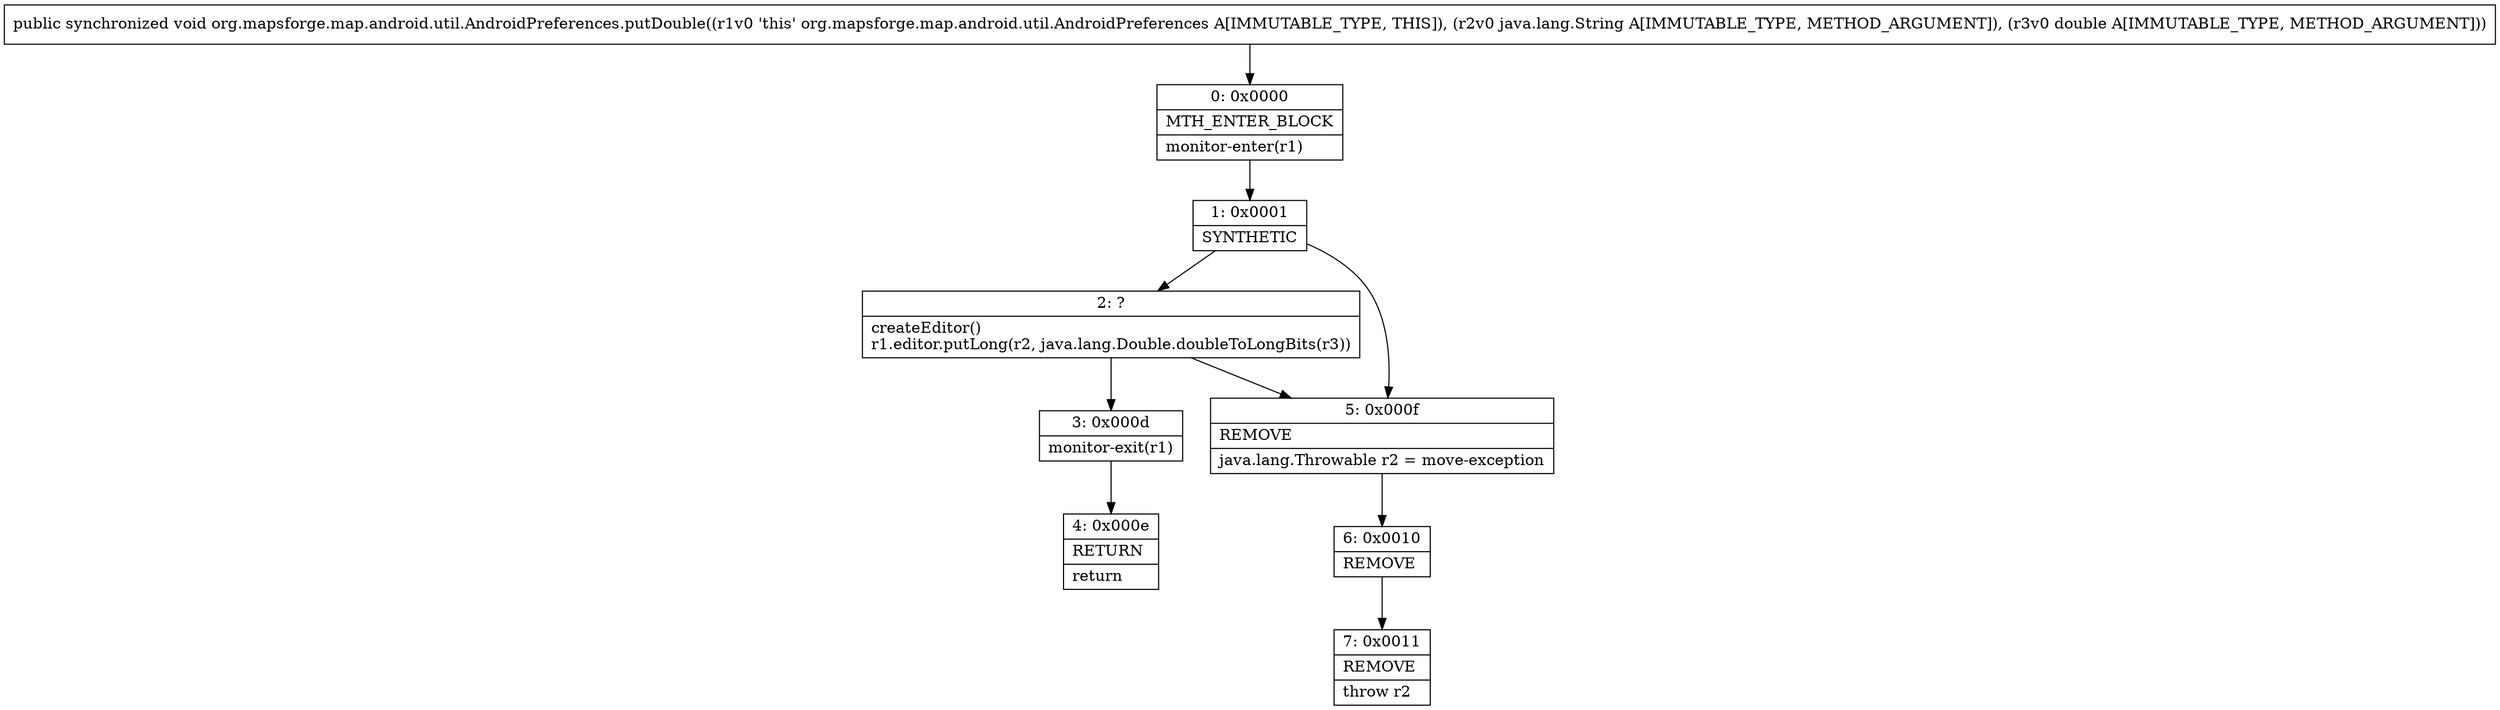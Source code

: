 digraph "CFG fororg.mapsforge.map.android.util.AndroidPreferences.putDouble(Ljava\/lang\/String;D)V" {
Node_0 [shape=record,label="{0\:\ 0x0000|MTH_ENTER_BLOCK\l|monitor\-enter(r1)\l}"];
Node_1 [shape=record,label="{1\:\ 0x0001|SYNTHETIC\l}"];
Node_2 [shape=record,label="{2\:\ ?|createEditor()\lr1.editor.putLong(r2, java.lang.Double.doubleToLongBits(r3))\l}"];
Node_3 [shape=record,label="{3\:\ 0x000d|monitor\-exit(r1)\l}"];
Node_4 [shape=record,label="{4\:\ 0x000e|RETURN\l|return\l}"];
Node_5 [shape=record,label="{5\:\ 0x000f|REMOVE\l|java.lang.Throwable r2 = move\-exception\l}"];
Node_6 [shape=record,label="{6\:\ 0x0010|REMOVE\l}"];
Node_7 [shape=record,label="{7\:\ 0x0011|REMOVE\l|throw r2\l}"];
MethodNode[shape=record,label="{public synchronized void org.mapsforge.map.android.util.AndroidPreferences.putDouble((r1v0 'this' org.mapsforge.map.android.util.AndroidPreferences A[IMMUTABLE_TYPE, THIS]), (r2v0 java.lang.String A[IMMUTABLE_TYPE, METHOD_ARGUMENT]), (r3v0 double A[IMMUTABLE_TYPE, METHOD_ARGUMENT])) }"];
MethodNode -> Node_0;
Node_0 -> Node_1;
Node_1 -> Node_2;
Node_1 -> Node_5;
Node_2 -> Node_3;
Node_2 -> Node_5;
Node_3 -> Node_4;
Node_5 -> Node_6;
Node_6 -> Node_7;
}

